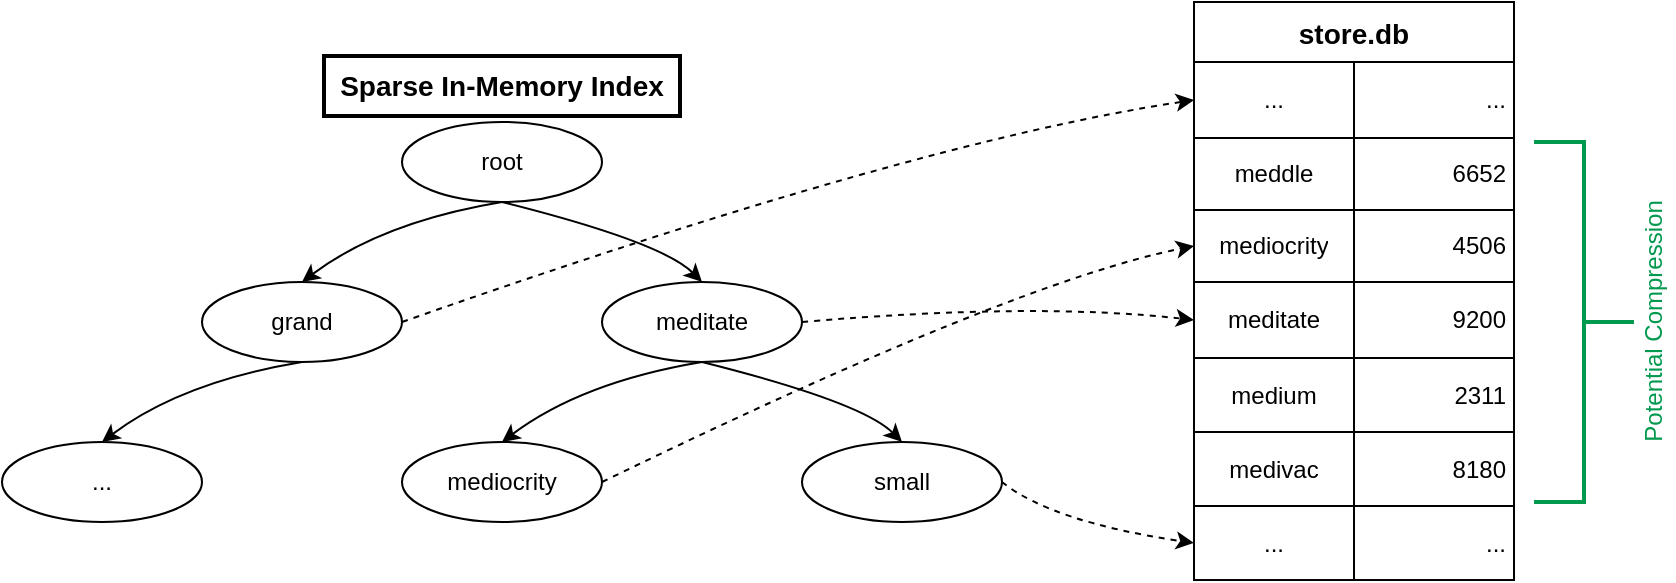 <mxfile version="17.4.0" type="github">
  <diagram id="tSXa933iV-H4p-sHi9MJ" name="Page-1">
    <mxGraphModel dx="402" dy="813" grid="1" gridSize="10" guides="1" tooltips="1" connect="1" arrows="1" fold="1" page="1" pageScale="1" pageWidth="850" pageHeight="1100" math="0" shadow="0">
      <root>
        <mxCell id="0" />
        <mxCell id="1" parent="0" />
        <mxCell id="I66DchT4x0AkGHDDOi4h-74" value="store.db" style="shape=table;startSize=30;container=1;collapsible=0;childLayout=tableLayout;fontColor=default;spacingRight=2;spacingLeft=2;fontStyle=1;fontSize=14;" parent="1" vertex="1">
          <mxGeometry x="611" y="180" width="160" height="289" as="geometry" />
        </mxCell>
        <mxCell id="I66DchT4x0AkGHDDOi4h-75" value="" style="shape=tableRow;horizontal=0;startSize=0;swimlaneHead=0;swimlaneBody=0;top=0;left=0;bottom=0;right=0;collapsible=0;dropTarget=0;fillColor=none;points=[[0,0.5],[1,0.5]];portConstraint=eastwest;fontColor=default;spacingRight=2;spacingLeft=2;" parent="I66DchT4x0AkGHDDOi4h-74" vertex="1">
          <mxGeometry y="30" width="160" height="38" as="geometry" />
        </mxCell>
        <mxCell id="I66DchT4x0AkGHDDOi4h-76" value="..." style="shape=partialRectangle;html=1;whiteSpace=wrap;connectable=0;overflow=hidden;fillColor=none;top=0;left=0;bottom=0;right=0;pointerEvents=1;fontColor=default;align=center;spacingRight=2;spacingLeft=2;" parent="I66DchT4x0AkGHDDOi4h-75" vertex="1">
          <mxGeometry width="80" height="38" as="geometry">
            <mxRectangle width="80" height="38" as="alternateBounds" />
          </mxGeometry>
        </mxCell>
        <mxCell id="I66DchT4x0AkGHDDOi4h-77" value="..." style="shape=partialRectangle;html=1;whiteSpace=wrap;connectable=0;overflow=hidden;fillColor=none;top=0;left=0;bottom=0;right=0;pointerEvents=1;fontColor=default;align=right;spacingRight=2;spacingLeft=2;" parent="I66DchT4x0AkGHDDOi4h-75" vertex="1">
          <mxGeometry x="80" width="80" height="38" as="geometry">
            <mxRectangle width="80" height="38" as="alternateBounds" />
          </mxGeometry>
        </mxCell>
        <mxCell id="I66DchT4x0AkGHDDOi4h-84" value="" style="shape=tableRow;horizontal=0;startSize=0;swimlaneHead=0;swimlaneBody=0;top=0;left=0;bottom=0;right=0;collapsible=0;dropTarget=0;fillColor=none;points=[[0,0.5],[1,0.5]];portConstraint=eastwest;fontColor=default;spacingRight=2;spacingLeft=2;" parent="I66DchT4x0AkGHDDOi4h-74" vertex="1">
          <mxGeometry y="68" width="160" height="36" as="geometry" />
        </mxCell>
        <mxCell id="I66DchT4x0AkGHDDOi4h-85" value="meddle" style="shape=partialRectangle;html=1;whiteSpace=wrap;connectable=0;overflow=hidden;fillColor=none;top=0;left=0;bottom=0;right=0;pointerEvents=1;fontColor=default;align=center;spacingRight=2;spacingLeft=2;" parent="I66DchT4x0AkGHDDOi4h-84" vertex="1">
          <mxGeometry width="80" height="36" as="geometry">
            <mxRectangle width="80" height="36" as="alternateBounds" />
          </mxGeometry>
        </mxCell>
        <mxCell id="I66DchT4x0AkGHDDOi4h-86" value="6652" style="shape=partialRectangle;html=1;whiteSpace=wrap;connectable=0;overflow=hidden;fillColor=none;top=0;left=0;bottom=0;right=0;pointerEvents=1;fontColor=default;align=right;spacingRight=2;spacingLeft=2;" parent="I66DchT4x0AkGHDDOi4h-84" vertex="1">
          <mxGeometry x="80" width="80" height="36" as="geometry">
            <mxRectangle width="80" height="36" as="alternateBounds" />
          </mxGeometry>
        </mxCell>
        <mxCell id="I66DchT4x0AkGHDDOi4h-99" value="" style="shape=tableRow;horizontal=0;startSize=0;swimlaneHead=0;swimlaneBody=0;top=0;left=0;bottom=0;right=0;collapsible=0;dropTarget=0;fillColor=none;points=[[0,0.5],[1,0.5]];portConstraint=eastwest;fontColor=default;spacingRight=2;spacingLeft=2;" parent="I66DchT4x0AkGHDDOi4h-74" vertex="1">
          <mxGeometry y="104" width="160" height="36" as="geometry" />
        </mxCell>
        <mxCell id="I66DchT4x0AkGHDDOi4h-100" value="mediocrity" style="shape=partialRectangle;html=1;whiteSpace=wrap;connectable=0;overflow=hidden;fillColor=none;top=0;left=0;bottom=0;right=0;pointerEvents=1;fontColor=default;align=center;spacingRight=2;spacingLeft=2;" parent="I66DchT4x0AkGHDDOi4h-99" vertex="1">
          <mxGeometry width="80" height="36" as="geometry">
            <mxRectangle width="80" height="36" as="alternateBounds" />
          </mxGeometry>
        </mxCell>
        <mxCell id="I66DchT4x0AkGHDDOi4h-101" value="4506" style="shape=partialRectangle;html=1;whiteSpace=wrap;connectable=0;overflow=hidden;fillColor=none;top=0;left=0;bottom=0;right=0;pointerEvents=1;fontColor=default;align=right;spacingRight=2;spacingLeft=2;" parent="I66DchT4x0AkGHDDOi4h-99" vertex="1">
          <mxGeometry x="80" width="80" height="36" as="geometry">
            <mxRectangle width="80" height="36" as="alternateBounds" />
          </mxGeometry>
        </mxCell>
        <mxCell id="I66DchT4x0AkGHDDOi4h-90" value="" style="shape=tableRow;horizontal=0;startSize=0;swimlaneHead=0;swimlaneBody=0;top=0;left=0;bottom=0;right=0;collapsible=0;dropTarget=0;fillColor=none;points=[[0,0.5],[1,0.5]];portConstraint=eastwest;fontColor=default;spacingRight=2;spacingLeft=2;" parent="I66DchT4x0AkGHDDOi4h-74" vertex="1">
          <mxGeometry y="140" width="160" height="38" as="geometry" />
        </mxCell>
        <mxCell id="I66DchT4x0AkGHDDOi4h-91" value="meditate" style="shape=partialRectangle;html=1;whiteSpace=wrap;connectable=0;overflow=hidden;fillColor=none;top=0;left=0;bottom=0;right=0;pointerEvents=1;fontColor=default;align=center;spacingRight=2;spacingLeft=2;" parent="I66DchT4x0AkGHDDOi4h-90" vertex="1">
          <mxGeometry width="80" height="38" as="geometry">
            <mxRectangle width="80" height="38" as="alternateBounds" />
          </mxGeometry>
        </mxCell>
        <mxCell id="I66DchT4x0AkGHDDOi4h-92" value="9200" style="shape=partialRectangle;html=1;whiteSpace=wrap;connectable=0;overflow=hidden;fillColor=none;top=0;left=0;bottom=0;right=0;pointerEvents=1;fontColor=default;align=right;spacingRight=2;spacingLeft=2;" parent="I66DchT4x0AkGHDDOi4h-90" vertex="1">
          <mxGeometry x="80" width="80" height="38" as="geometry">
            <mxRectangle width="80" height="38" as="alternateBounds" />
          </mxGeometry>
        </mxCell>
        <mxCell id="I66DchT4x0AkGHDDOi4h-93" value="" style="shape=tableRow;horizontal=0;startSize=0;swimlaneHead=0;swimlaneBody=0;top=0;left=0;bottom=0;right=0;collapsible=0;dropTarget=0;fillColor=none;points=[[0,0.5],[1,0.5]];portConstraint=eastwest;fontColor=default;spacingRight=2;spacingLeft=2;" parent="I66DchT4x0AkGHDDOi4h-74" vertex="1">
          <mxGeometry y="178" width="160" height="37" as="geometry" />
        </mxCell>
        <mxCell id="I66DchT4x0AkGHDDOi4h-94" value="medium" style="shape=partialRectangle;html=1;whiteSpace=wrap;connectable=0;overflow=hidden;fillColor=none;top=0;left=0;bottom=0;right=0;pointerEvents=1;fontColor=default;align=center;spacingRight=2;spacingLeft=2;" parent="I66DchT4x0AkGHDDOi4h-93" vertex="1">
          <mxGeometry width="80" height="37" as="geometry">
            <mxRectangle width="80" height="37" as="alternateBounds" />
          </mxGeometry>
        </mxCell>
        <mxCell id="I66DchT4x0AkGHDDOi4h-95" value="2311" style="shape=partialRectangle;html=1;whiteSpace=wrap;connectable=0;overflow=hidden;fillColor=none;top=0;left=0;bottom=0;right=0;pointerEvents=1;fontColor=default;align=right;spacingRight=2;spacingLeft=2;" parent="I66DchT4x0AkGHDDOi4h-93" vertex="1">
          <mxGeometry x="80" width="80" height="37" as="geometry">
            <mxRectangle width="80" height="37" as="alternateBounds" />
          </mxGeometry>
        </mxCell>
        <mxCell id="I66DchT4x0AkGHDDOi4h-96" value="" style="shape=tableRow;horizontal=0;startSize=0;swimlaneHead=0;swimlaneBody=0;top=0;left=0;bottom=0;right=0;collapsible=0;dropTarget=0;fillColor=none;points=[[0,0.5],[1,0.5]];portConstraint=eastwest;fontColor=default;spacingRight=2;spacingLeft=2;" parent="I66DchT4x0AkGHDDOi4h-74" vertex="1">
          <mxGeometry y="215" width="160" height="37" as="geometry" />
        </mxCell>
        <mxCell id="I66DchT4x0AkGHDDOi4h-97" value="medivac" style="shape=partialRectangle;html=1;whiteSpace=wrap;connectable=0;overflow=hidden;fillColor=none;top=0;left=0;bottom=0;right=0;pointerEvents=1;fontColor=default;align=center;spacingRight=2;spacingLeft=2;" parent="I66DchT4x0AkGHDDOi4h-96" vertex="1">
          <mxGeometry width="80" height="37" as="geometry">
            <mxRectangle width="80" height="37" as="alternateBounds" />
          </mxGeometry>
        </mxCell>
        <mxCell id="I66DchT4x0AkGHDDOi4h-98" value="8180" style="shape=partialRectangle;html=1;whiteSpace=wrap;connectable=0;overflow=hidden;fillColor=none;top=0;left=0;bottom=0;right=0;pointerEvents=1;fontColor=default;align=right;spacingRight=2;spacingLeft=2;" parent="I66DchT4x0AkGHDDOi4h-96" vertex="1">
          <mxGeometry x="80" width="80" height="37" as="geometry">
            <mxRectangle width="80" height="37" as="alternateBounds" />
          </mxGeometry>
        </mxCell>
        <mxCell id="I66DchT4x0AkGHDDOi4h-104" value="" style="shape=tableRow;horizontal=0;startSize=0;swimlaneHead=0;swimlaneBody=0;top=0;left=0;bottom=0;right=0;collapsible=0;dropTarget=0;fillColor=none;points=[[0,0.5],[1,0.5]];portConstraint=eastwest;fontColor=default;spacingRight=2;spacingLeft=2;" parent="I66DchT4x0AkGHDDOi4h-74" vertex="1">
          <mxGeometry y="252" width="160" height="37" as="geometry" />
        </mxCell>
        <mxCell id="I66DchT4x0AkGHDDOi4h-105" value="..." style="shape=partialRectangle;html=1;whiteSpace=wrap;connectable=0;overflow=hidden;fillColor=none;top=0;left=0;bottom=0;right=0;pointerEvents=1;fontColor=default;align=center;spacingRight=2;spacingLeft=2;" parent="I66DchT4x0AkGHDDOi4h-104" vertex="1">
          <mxGeometry width="80" height="37" as="geometry">
            <mxRectangle width="80" height="37" as="alternateBounds" />
          </mxGeometry>
        </mxCell>
        <mxCell id="I66DchT4x0AkGHDDOi4h-106" value="..." style="shape=partialRectangle;html=1;whiteSpace=wrap;connectable=0;overflow=hidden;fillColor=none;top=0;left=0;bottom=0;right=0;pointerEvents=1;fontColor=default;align=right;spacingRight=2;spacingLeft=2;" parent="I66DchT4x0AkGHDDOi4h-104" vertex="1">
          <mxGeometry x="80" width="80" height="37" as="geometry">
            <mxRectangle width="80" height="37" as="alternateBounds" />
          </mxGeometry>
        </mxCell>
        <mxCell id="8DkL4rAYdG8PtnpfrYct-1" value="root" style="ellipse;whiteSpace=wrap;html=1;align=center;fontColor=default;" parent="1" vertex="1">
          <mxGeometry x="215" y="240" width="100" height="40" as="geometry" />
        </mxCell>
        <mxCell id="8DkL4rAYdG8PtnpfrYct-3" value="grand" style="ellipse;whiteSpace=wrap;html=1;align=center;fontColor=default;" parent="1" vertex="1">
          <mxGeometry x="115" y="320" width="100" height="40" as="geometry" />
        </mxCell>
        <mxCell id="8DkL4rAYdG8PtnpfrYct-4" value="" style="curved=1;endArrow=classic;html=1;rounded=0;fontColor=default;exitX=0.5;exitY=1;exitDx=0;exitDy=0;entryX=0.5;entryY=0;entryDx=0;entryDy=0;" parent="1" source="8DkL4rAYdG8PtnpfrYct-1" target="8DkL4rAYdG8PtnpfrYct-3" edge="1">
          <mxGeometry width="50" height="50" relative="1" as="geometry">
            <mxPoint x="465" y="440" as="sourcePoint" />
            <mxPoint x="515" y="390" as="targetPoint" />
            <Array as="points">
              <mxPoint x="205" y="290" />
            </Array>
          </mxGeometry>
        </mxCell>
        <mxCell id="8DkL4rAYdG8PtnpfrYct-5" value="meditate" style="ellipse;whiteSpace=wrap;html=1;align=center;fontColor=default;" parent="1" vertex="1">
          <mxGeometry x="315" y="320" width="100" height="40" as="geometry" />
        </mxCell>
        <mxCell id="8DkL4rAYdG8PtnpfrYct-6" value="" style="curved=1;endArrow=classic;html=1;rounded=0;fontColor=default;exitX=0.5;exitY=1;exitDx=0;exitDy=0;entryX=0.5;entryY=0;entryDx=0;entryDy=0;" parent="1" source="8DkL4rAYdG8PtnpfrYct-1" target="8DkL4rAYdG8PtnpfrYct-5" edge="1">
          <mxGeometry width="50" height="50" relative="1" as="geometry">
            <mxPoint x="275" y="290" as="sourcePoint" />
            <mxPoint x="175" y="330" as="targetPoint" />
            <Array as="points">
              <mxPoint x="345" y="300" />
            </Array>
          </mxGeometry>
        </mxCell>
        <mxCell id="8DkL4rAYdG8PtnpfrYct-7" value="" style="curved=1;endArrow=classic;html=1;rounded=0;fontColor=default;entryX=0.5;entryY=0;entryDx=0;entryDy=0;exitX=0.5;exitY=1;exitDx=0;exitDy=0;" parent="1" source="8DkL4rAYdG8PtnpfrYct-5" target="8DkL4rAYdG8PtnpfrYct-8" edge="1">
          <mxGeometry width="50" height="50" relative="1" as="geometry">
            <mxPoint x="355" y="380" as="sourcePoint" />
            <mxPoint x="265" y="400" as="targetPoint" />
            <Array as="points">
              <mxPoint x="305" y="370" />
            </Array>
          </mxGeometry>
        </mxCell>
        <mxCell id="8DkL4rAYdG8PtnpfrYct-8" value="mediocrity" style="ellipse;whiteSpace=wrap;html=1;align=center;fontColor=default;" parent="1" vertex="1">
          <mxGeometry x="215" y="400" width="100" height="40" as="geometry" />
        </mxCell>
        <mxCell id="8DkL4rAYdG8PtnpfrYct-9" value="" style="curved=1;endArrow=classic;html=1;rounded=0;fontColor=default;entryX=0.5;entryY=0;entryDx=0;entryDy=0;exitX=0.5;exitY=1;exitDx=0;exitDy=0;" parent="1" source="8DkL4rAYdG8PtnpfrYct-5" edge="1">
          <mxGeometry width="50" height="50" relative="1" as="geometry">
            <mxPoint x="365" y="370" as="sourcePoint" />
            <mxPoint x="465" y="400" as="targetPoint" />
            <Array as="points">
              <mxPoint x="445" y="380" />
            </Array>
          </mxGeometry>
        </mxCell>
        <mxCell id="8DkL4rAYdG8PtnpfrYct-10" value="small" style="ellipse;whiteSpace=wrap;html=1;align=center;fontColor=default;" parent="1" vertex="1">
          <mxGeometry x="415" y="400" width="100" height="40" as="geometry" />
        </mxCell>
        <mxCell id="8DkL4rAYdG8PtnpfrYct-11" value="" style="curved=1;endArrow=classic;html=1;rounded=0;fontColor=default;entryX=0;entryY=0.5;entryDx=0;entryDy=0;exitX=1;exitY=0.5;exitDx=0;exitDy=0;dashed=1;" parent="1" source="8DkL4rAYdG8PtnpfrYct-10" target="I66DchT4x0AkGHDDOi4h-104" edge="1">
          <mxGeometry width="50" height="50" relative="1" as="geometry">
            <mxPoint x="311" y="370" as="sourcePoint" />
            <mxPoint x="411" y="410" as="targetPoint" />
            <Array as="points">
              <mxPoint x="540" y="440" />
            </Array>
          </mxGeometry>
        </mxCell>
        <mxCell id="8DkL4rAYdG8PtnpfrYct-12" value="" style="curved=1;endArrow=classic;html=1;rounded=0;fontColor=default;entryX=0;entryY=0.5;entryDx=0;entryDy=0;exitX=1;exitY=0.5;exitDx=0;exitDy=0;dashed=1;" parent="1" source="8DkL4rAYdG8PtnpfrYct-8" target="I66DchT4x0AkGHDDOi4h-99" edge="1">
          <mxGeometry width="50" height="50" relative="1" as="geometry">
            <mxPoint x="461" y="430" as="sourcePoint" />
            <mxPoint x="621" y="386.5" as="targetPoint" />
            <Array as="points">
              <mxPoint x="521" y="320" />
            </Array>
          </mxGeometry>
        </mxCell>
        <mxCell id="8DkL4rAYdG8PtnpfrYct-13" value="" style="curved=1;endArrow=classic;html=1;rounded=0;fontColor=default;entryX=0;entryY=0.5;entryDx=0;entryDy=0;exitX=1;exitY=0.5;exitDx=0;exitDy=0;dashed=1;" parent="1" source="8DkL4rAYdG8PtnpfrYct-3" target="I66DchT4x0AkGHDDOi4h-75" edge="1">
          <mxGeometry width="50" height="50" relative="1" as="geometry">
            <mxPoint x="261" y="430" as="sourcePoint" />
            <mxPoint x="621" y="312" as="targetPoint" />
            <Array as="points">
              <mxPoint x="471" y="250" />
            </Array>
          </mxGeometry>
        </mxCell>
        <mxCell id="8DkL4rAYdG8PtnpfrYct-15" value="" style="curved=1;endArrow=classic;html=1;rounded=0;fontColor=default;entryX=0.5;entryY=0;entryDx=0;entryDy=0;exitX=0.5;exitY=1;exitDx=0;exitDy=0;" parent="1" target="8DkL4rAYdG8PtnpfrYct-16" edge="1">
          <mxGeometry width="50" height="50" relative="1" as="geometry">
            <mxPoint x="165" y="360" as="sourcePoint" />
            <mxPoint x="65" y="400" as="targetPoint" />
            <Array as="points">
              <mxPoint x="105" y="370" />
            </Array>
          </mxGeometry>
        </mxCell>
        <mxCell id="8DkL4rAYdG8PtnpfrYct-16" value="..." style="ellipse;whiteSpace=wrap;html=1;align=center;fontColor=default;" parent="1" vertex="1">
          <mxGeometry x="15" y="400" width="100" height="40" as="geometry" />
        </mxCell>
        <mxCell id="8DkL4rAYdG8PtnpfrYct-17" value="&lt;font style=&quot;font-size: 14px&quot;&gt;Sparse In-Memory Index&lt;/font&gt;" style="text;html=1;strokeColor=default;fillColor=none;align=center;verticalAlign=middle;whiteSpace=wrap;rounded=0;fontColor=default;fontStyle=1;labelBorderColor=none;spacing=2;strokeWidth=2;" parent="1" vertex="1">
          <mxGeometry x="176" y="207" width="178" height="30" as="geometry" />
        </mxCell>
        <mxCell id="NjsudWIWoi5uVisPwLOh-1" value="" style="strokeWidth=2;html=1;shape=mxgraph.flowchart.annotation_2;align=left;labelPosition=right;pointerEvents=1;rotation=-180;fontColor=#00994D;strokeColor=#00994D;" parent="1" vertex="1">
          <mxGeometry x="781" y="250" width="50" height="180" as="geometry" />
        </mxCell>
        <mxCell id="NjsudWIWoi5uVisPwLOh-2" value="Potential Compression" style="text;html=1;align=center;verticalAlign=middle;resizable=0;points=[];autosize=1;rotation=-90;fontColor=#00994D;" parent="1" vertex="1">
          <mxGeometry x="771" y="330" width="140" height="20" as="geometry" />
        </mxCell>
        <mxCell id="59zplmNoZ6mH7DEZuacR-5" value="" style="curved=1;endArrow=classic;html=1;rounded=0;fontColor=default;entryX=0;entryY=0.5;entryDx=0;entryDy=0;exitX=1;exitY=0.5;exitDx=0;exitDy=0;dashed=1;" edge="1" parent="1" source="8DkL4rAYdG8PtnpfrYct-5" target="I66DchT4x0AkGHDDOi4h-90">
          <mxGeometry width="50" height="50" relative="1" as="geometry">
            <mxPoint x="325" y="430" as="sourcePoint" />
            <mxPoint x="621" y="312" as="targetPoint" />
            <Array as="points">
              <mxPoint x="531" y="330" />
            </Array>
          </mxGeometry>
        </mxCell>
      </root>
    </mxGraphModel>
  </diagram>
</mxfile>
